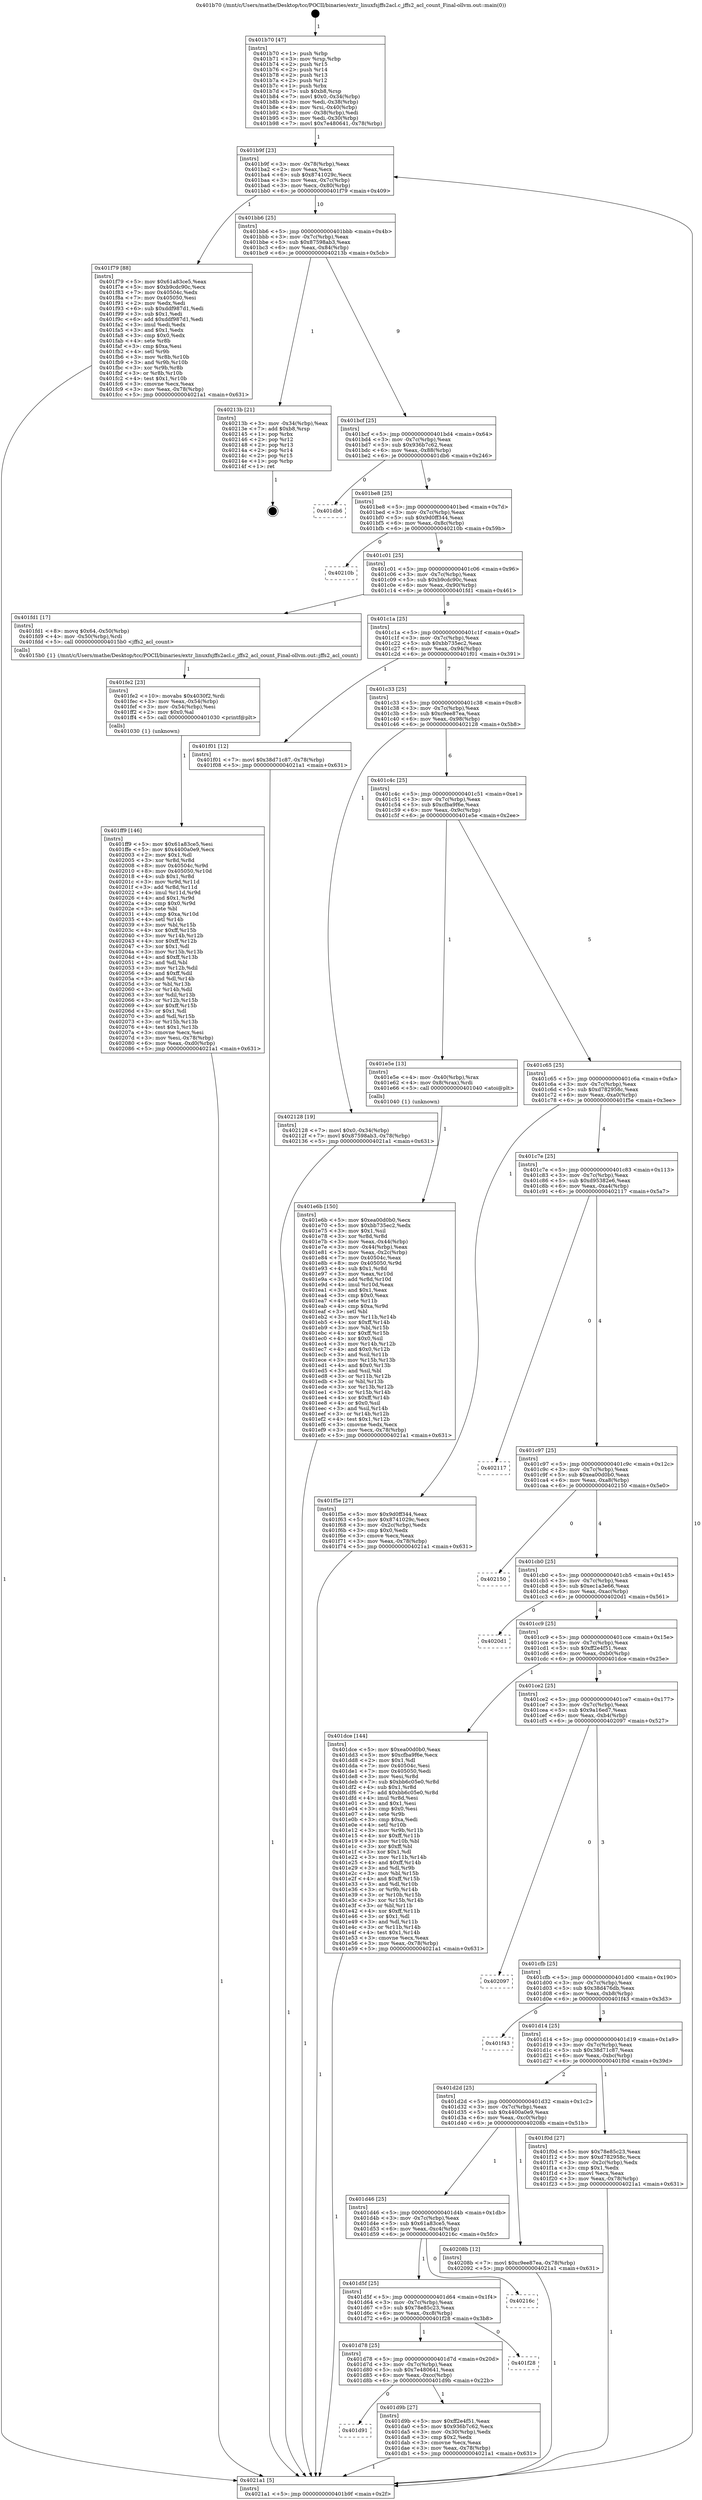 digraph "0x401b70" {
  label = "0x401b70 (/mnt/c/Users/mathe/Desktop/tcc/POCII/binaries/extr_linuxfsjffs2acl.c_jffs2_acl_count_Final-ollvm.out::main(0))"
  labelloc = "t"
  node[shape=record]

  Entry [label="",width=0.3,height=0.3,shape=circle,fillcolor=black,style=filled]
  "0x401b9f" [label="{
     0x401b9f [23]\l
     | [instrs]\l
     &nbsp;&nbsp;0x401b9f \<+3\>: mov -0x78(%rbp),%eax\l
     &nbsp;&nbsp;0x401ba2 \<+2\>: mov %eax,%ecx\l
     &nbsp;&nbsp;0x401ba4 \<+6\>: sub $0x8741029c,%ecx\l
     &nbsp;&nbsp;0x401baa \<+3\>: mov %eax,-0x7c(%rbp)\l
     &nbsp;&nbsp;0x401bad \<+3\>: mov %ecx,-0x80(%rbp)\l
     &nbsp;&nbsp;0x401bb0 \<+6\>: je 0000000000401f79 \<main+0x409\>\l
  }"]
  "0x401f79" [label="{
     0x401f79 [88]\l
     | [instrs]\l
     &nbsp;&nbsp;0x401f79 \<+5\>: mov $0x61a83ce5,%eax\l
     &nbsp;&nbsp;0x401f7e \<+5\>: mov $0xb9cdc90c,%ecx\l
     &nbsp;&nbsp;0x401f83 \<+7\>: mov 0x40504c,%edx\l
     &nbsp;&nbsp;0x401f8a \<+7\>: mov 0x405050,%esi\l
     &nbsp;&nbsp;0x401f91 \<+2\>: mov %edx,%edi\l
     &nbsp;&nbsp;0x401f93 \<+6\>: sub $0xddf987d1,%edi\l
     &nbsp;&nbsp;0x401f99 \<+3\>: sub $0x1,%edi\l
     &nbsp;&nbsp;0x401f9c \<+6\>: add $0xddf987d1,%edi\l
     &nbsp;&nbsp;0x401fa2 \<+3\>: imul %edi,%edx\l
     &nbsp;&nbsp;0x401fa5 \<+3\>: and $0x1,%edx\l
     &nbsp;&nbsp;0x401fa8 \<+3\>: cmp $0x0,%edx\l
     &nbsp;&nbsp;0x401fab \<+4\>: sete %r8b\l
     &nbsp;&nbsp;0x401faf \<+3\>: cmp $0xa,%esi\l
     &nbsp;&nbsp;0x401fb2 \<+4\>: setl %r9b\l
     &nbsp;&nbsp;0x401fb6 \<+3\>: mov %r8b,%r10b\l
     &nbsp;&nbsp;0x401fb9 \<+3\>: and %r9b,%r10b\l
     &nbsp;&nbsp;0x401fbc \<+3\>: xor %r9b,%r8b\l
     &nbsp;&nbsp;0x401fbf \<+3\>: or %r8b,%r10b\l
     &nbsp;&nbsp;0x401fc2 \<+4\>: test $0x1,%r10b\l
     &nbsp;&nbsp;0x401fc6 \<+3\>: cmovne %ecx,%eax\l
     &nbsp;&nbsp;0x401fc9 \<+3\>: mov %eax,-0x78(%rbp)\l
     &nbsp;&nbsp;0x401fcc \<+5\>: jmp 00000000004021a1 \<main+0x631\>\l
  }"]
  "0x401bb6" [label="{
     0x401bb6 [25]\l
     | [instrs]\l
     &nbsp;&nbsp;0x401bb6 \<+5\>: jmp 0000000000401bbb \<main+0x4b\>\l
     &nbsp;&nbsp;0x401bbb \<+3\>: mov -0x7c(%rbp),%eax\l
     &nbsp;&nbsp;0x401bbe \<+5\>: sub $0x87598ab3,%eax\l
     &nbsp;&nbsp;0x401bc3 \<+6\>: mov %eax,-0x84(%rbp)\l
     &nbsp;&nbsp;0x401bc9 \<+6\>: je 000000000040213b \<main+0x5cb\>\l
  }"]
  Exit [label="",width=0.3,height=0.3,shape=circle,fillcolor=black,style=filled,peripheries=2]
  "0x40213b" [label="{
     0x40213b [21]\l
     | [instrs]\l
     &nbsp;&nbsp;0x40213b \<+3\>: mov -0x34(%rbp),%eax\l
     &nbsp;&nbsp;0x40213e \<+7\>: add $0xb8,%rsp\l
     &nbsp;&nbsp;0x402145 \<+1\>: pop %rbx\l
     &nbsp;&nbsp;0x402146 \<+2\>: pop %r12\l
     &nbsp;&nbsp;0x402148 \<+2\>: pop %r13\l
     &nbsp;&nbsp;0x40214a \<+2\>: pop %r14\l
     &nbsp;&nbsp;0x40214c \<+2\>: pop %r15\l
     &nbsp;&nbsp;0x40214e \<+1\>: pop %rbp\l
     &nbsp;&nbsp;0x40214f \<+1\>: ret\l
  }"]
  "0x401bcf" [label="{
     0x401bcf [25]\l
     | [instrs]\l
     &nbsp;&nbsp;0x401bcf \<+5\>: jmp 0000000000401bd4 \<main+0x64\>\l
     &nbsp;&nbsp;0x401bd4 \<+3\>: mov -0x7c(%rbp),%eax\l
     &nbsp;&nbsp;0x401bd7 \<+5\>: sub $0x936b7c62,%eax\l
     &nbsp;&nbsp;0x401bdc \<+6\>: mov %eax,-0x88(%rbp)\l
     &nbsp;&nbsp;0x401be2 \<+6\>: je 0000000000401db6 \<main+0x246\>\l
  }"]
  "0x401ff9" [label="{
     0x401ff9 [146]\l
     | [instrs]\l
     &nbsp;&nbsp;0x401ff9 \<+5\>: mov $0x61a83ce5,%esi\l
     &nbsp;&nbsp;0x401ffe \<+5\>: mov $0x4400a0e9,%ecx\l
     &nbsp;&nbsp;0x402003 \<+2\>: mov $0x1,%dl\l
     &nbsp;&nbsp;0x402005 \<+3\>: xor %r8d,%r8d\l
     &nbsp;&nbsp;0x402008 \<+8\>: mov 0x40504c,%r9d\l
     &nbsp;&nbsp;0x402010 \<+8\>: mov 0x405050,%r10d\l
     &nbsp;&nbsp;0x402018 \<+4\>: sub $0x1,%r8d\l
     &nbsp;&nbsp;0x40201c \<+3\>: mov %r9d,%r11d\l
     &nbsp;&nbsp;0x40201f \<+3\>: add %r8d,%r11d\l
     &nbsp;&nbsp;0x402022 \<+4\>: imul %r11d,%r9d\l
     &nbsp;&nbsp;0x402026 \<+4\>: and $0x1,%r9d\l
     &nbsp;&nbsp;0x40202a \<+4\>: cmp $0x0,%r9d\l
     &nbsp;&nbsp;0x40202e \<+3\>: sete %bl\l
     &nbsp;&nbsp;0x402031 \<+4\>: cmp $0xa,%r10d\l
     &nbsp;&nbsp;0x402035 \<+4\>: setl %r14b\l
     &nbsp;&nbsp;0x402039 \<+3\>: mov %bl,%r15b\l
     &nbsp;&nbsp;0x40203c \<+4\>: xor $0xff,%r15b\l
     &nbsp;&nbsp;0x402040 \<+3\>: mov %r14b,%r12b\l
     &nbsp;&nbsp;0x402043 \<+4\>: xor $0xff,%r12b\l
     &nbsp;&nbsp;0x402047 \<+3\>: xor $0x1,%dl\l
     &nbsp;&nbsp;0x40204a \<+3\>: mov %r15b,%r13b\l
     &nbsp;&nbsp;0x40204d \<+4\>: and $0xff,%r13b\l
     &nbsp;&nbsp;0x402051 \<+2\>: and %dl,%bl\l
     &nbsp;&nbsp;0x402053 \<+3\>: mov %r12b,%dil\l
     &nbsp;&nbsp;0x402056 \<+4\>: and $0xff,%dil\l
     &nbsp;&nbsp;0x40205a \<+3\>: and %dl,%r14b\l
     &nbsp;&nbsp;0x40205d \<+3\>: or %bl,%r13b\l
     &nbsp;&nbsp;0x402060 \<+3\>: or %r14b,%dil\l
     &nbsp;&nbsp;0x402063 \<+3\>: xor %dil,%r13b\l
     &nbsp;&nbsp;0x402066 \<+3\>: or %r12b,%r15b\l
     &nbsp;&nbsp;0x402069 \<+4\>: xor $0xff,%r15b\l
     &nbsp;&nbsp;0x40206d \<+3\>: or $0x1,%dl\l
     &nbsp;&nbsp;0x402070 \<+3\>: and %dl,%r15b\l
     &nbsp;&nbsp;0x402073 \<+3\>: or %r15b,%r13b\l
     &nbsp;&nbsp;0x402076 \<+4\>: test $0x1,%r13b\l
     &nbsp;&nbsp;0x40207a \<+3\>: cmovne %ecx,%esi\l
     &nbsp;&nbsp;0x40207d \<+3\>: mov %esi,-0x78(%rbp)\l
     &nbsp;&nbsp;0x402080 \<+6\>: mov %eax,-0xd0(%rbp)\l
     &nbsp;&nbsp;0x402086 \<+5\>: jmp 00000000004021a1 \<main+0x631\>\l
  }"]
  "0x401db6" [label="{
     0x401db6\l
  }", style=dashed]
  "0x401be8" [label="{
     0x401be8 [25]\l
     | [instrs]\l
     &nbsp;&nbsp;0x401be8 \<+5\>: jmp 0000000000401bed \<main+0x7d\>\l
     &nbsp;&nbsp;0x401bed \<+3\>: mov -0x7c(%rbp),%eax\l
     &nbsp;&nbsp;0x401bf0 \<+5\>: sub $0x9d0ff344,%eax\l
     &nbsp;&nbsp;0x401bf5 \<+6\>: mov %eax,-0x8c(%rbp)\l
     &nbsp;&nbsp;0x401bfb \<+6\>: je 000000000040210b \<main+0x59b\>\l
  }"]
  "0x401fe2" [label="{
     0x401fe2 [23]\l
     | [instrs]\l
     &nbsp;&nbsp;0x401fe2 \<+10\>: movabs $0x4030f2,%rdi\l
     &nbsp;&nbsp;0x401fec \<+3\>: mov %eax,-0x54(%rbp)\l
     &nbsp;&nbsp;0x401fef \<+3\>: mov -0x54(%rbp),%esi\l
     &nbsp;&nbsp;0x401ff2 \<+2\>: mov $0x0,%al\l
     &nbsp;&nbsp;0x401ff4 \<+5\>: call 0000000000401030 \<printf@plt\>\l
     | [calls]\l
     &nbsp;&nbsp;0x401030 \{1\} (unknown)\l
  }"]
  "0x40210b" [label="{
     0x40210b\l
  }", style=dashed]
  "0x401c01" [label="{
     0x401c01 [25]\l
     | [instrs]\l
     &nbsp;&nbsp;0x401c01 \<+5\>: jmp 0000000000401c06 \<main+0x96\>\l
     &nbsp;&nbsp;0x401c06 \<+3\>: mov -0x7c(%rbp),%eax\l
     &nbsp;&nbsp;0x401c09 \<+5\>: sub $0xb9cdc90c,%eax\l
     &nbsp;&nbsp;0x401c0e \<+6\>: mov %eax,-0x90(%rbp)\l
     &nbsp;&nbsp;0x401c14 \<+6\>: je 0000000000401fd1 \<main+0x461\>\l
  }"]
  "0x401e6b" [label="{
     0x401e6b [150]\l
     | [instrs]\l
     &nbsp;&nbsp;0x401e6b \<+5\>: mov $0xea00d0b0,%ecx\l
     &nbsp;&nbsp;0x401e70 \<+5\>: mov $0xbb735ec2,%edx\l
     &nbsp;&nbsp;0x401e75 \<+3\>: mov $0x1,%sil\l
     &nbsp;&nbsp;0x401e78 \<+3\>: xor %r8d,%r8d\l
     &nbsp;&nbsp;0x401e7b \<+3\>: mov %eax,-0x44(%rbp)\l
     &nbsp;&nbsp;0x401e7e \<+3\>: mov -0x44(%rbp),%eax\l
     &nbsp;&nbsp;0x401e81 \<+3\>: mov %eax,-0x2c(%rbp)\l
     &nbsp;&nbsp;0x401e84 \<+7\>: mov 0x40504c,%eax\l
     &nbsp;&nbsp;0x401e8b \<+8\>: mov 0x405050,%r9d\l
     &nbsp;&nbsp;0x401e93 \<+4\>: sub $0x1,%r8d\l
     &nbsp;&nbsp;0x401e97 \<+3\>: mov %eax,%r10d\l
     &nbsp;&nbsp;0x401e9a \<+3\>: add %r8d,%r10d\l
     &nbsp;&nbsp;0x401e9d \<+4\>: imul %r10d,%eax\l
     &nbsp;&nbsp;0x401ea1 \<+3\>: and $0x1,%eax\l
     &nbsp;&nbsp;0x401ea4 \<+3\>: cmp $0x0,%eax\l
     &nbsp;&nbsp;0x401ea7 \<+4\>: sete %r11b\l
     &nbsp;&nbsp;0x401eab \<+4\>: cmp $0xa,%r9d\l
     &nbsp;&nbsp;0x401eaf \<+3\>: setl %bl\l
     &nbsp;&nbsp;0x401eb2 \<+3\>: mov %r11b,%r14b\l
     &nbsp;&nbsp;0x401eb5 \<+4\>: xor $0xff,%r14b\l
     &nbsp;&nbsp;0x401eb9 \<+3\>: mov %bl,%r15b\l
     &nbsp;&nbsp;0x401ebc \<+4\>: xor $0xff,%r15b\l
     &nbsp;&nbsp;0x401ec0 \<+4\>: xor $0x0,%sil\l
     &nbsp;&nbsp;0x401ec4 \<+3\>: mov %r14b,%r12b\l
     &nbsp;&nbsp;0x401ec7 \<+4\>: and $0x0,%r12b\l
     &nbsp;&nbsp;0x401ecb \<+3\>: and %sil,%r11b\l
     &nbsp;&nbsp;0x401ece \<+3\>: mov %r15b,%r13b\l
     &nbsp;&nbsp;0x401ed1 \<+4\>: and $0x0,%r13b\l
     &nbsp;&nbsp;0x401ed5 \<+3\>: and %sil,%bl\l
     &nbsp;&nbsp;0x401ed8 \<+3\>: or %r11b,%r12b\l
     &nbsp;&nbsp;0x401edb \<+3\>: or %bl,%r13b\l
     &nbsp;&nbsp;0x401ede \<+3\>: xor %r13b,%r12b\l
     &nbsp;&nbsp;0x401ee1 \<+3\>: or %r15b,%r14b\l
     &nbsp;&nbsp;0x401ee4 \<+4\>: xor $0xff,%r14b\l
     &nbsp;&nbsp;0x401ee8 \<+4\>: or $0x0,%sil\l
     &nbsp;&nbsp;0x401eec \<+3\>: and %sil,%r14b\l
     &nbsp;&nbsp;0x401eef \<+3\>: or %r14b,%r12b\l
     &nbsp;&nbsp;0x401ef2 \<+4\>: test $0x1,%r12b\l
     &nbsp;&nbsp;0x401ef6 \<+3\>: cmovne %edx,%ecx\l
     &nbsp;&nbsp;0x401ef9 \<+3\>: mov %ecx,-0x78(%rbp)\l
     &nbsp;&nbsp;0x401efc \<+5\>: jmp 00000000004021a1 \<main+0x631\>\l
  }"]
  "0x401fd1" [label="{
     0x401fd1 [17]\l
     | [instrs]\l
     &nbsp;&nbsp;0x401fd1 \<+8\>: movq $0x64,-0x50(%rbp)\l
     &nbsp;&nbsp;0x401fd9 \<+4\>: mov -0x50(%rbp),%rdi\l
     &nbsp;&nbsp;0x401fdd \<+5\>: call 00000000004015b0 \<jffs2_acl_count\>\l
     | [calls]\l
     &nbsp;&nbsp;0x4015b0 \{1\} (/mnt/c/Users/mathe/Desktop/tcc/POCII/binaries/extr_linuxfsjffs2acl.c_jffs2_acl_count_Final-ollvm.out::jffs2_acl_count)\l
  }"]
  "0x401c1a" [label="{
     0x401c1a [25]\l
     | [instrs]\l
     &nbsp;&nbsp;0x401c1a \<+5\>: jmp 0000000000401c1f \<main+0xaf\>\l
     &nbsp;&nbsp;0x401c1f \<+3\>: mov -0x7c(%rbp),%eax\l
     &nbsp;&nbsp;0x401c22 \<+5\>: sub $0xbb735ec2,%eax\l
     &nbsp;&nbsp;0x401c27 \<+6\>: mov %eax,-0x94(%rbp)\l
     &nbsp;&nbsp;0x401c2d \<+6\>: je 0000000000401f01 \<main+0x391\>\l
  }"]
  "0x401b70" [label="{
     0x401b70 [47]\l
     | [instrs]\l
     &nbsp;&nbsp;0x401b70 \<+1\>: push %rbp\l
     &nbsp;&nbsp;0x401b71 \<+3\>: mov %rsp,%rbp\l
     &nbsp;&nbsp;0x401b74 \<+2\>: push %r15\l
     &nbsp;&nbsp;0x401b76 \<+2\>: push %r14\l
     &nbsp;&nbsp;0x401b78 \<+2\>: push %r13\l
     &nbsp;&nbsp;0x401b7a \<+2\>: push %r12\l
     &nbsp;&nbsp;0x401b7c \<+1\>: push %rbx\l
     &nbsp;&nbsp;0x401b7d \<+7\>: sub $0xb8,%rsp\l
     &nbsp;&nbsp;0x401b84 \<+7\>: movl $0x0,-0x34(%rbp)\l
     &nbsp;&nbsp;0x401b8b \<+3\>: mov %edi,-0x38(%rbp)\l
     &nbsp;&nbsp;0x401b8e \<+4\>: mov %rsi,-0x40(%rbp)\l
     &nbsp;&nbsp;0x401b92 \<+3\>: mov -0x38(%rbp),%edi\l
     &nbsp;&nbsp;0x401b95 \<+3\>: mov %edi,-0x30(%rbp)\l
     &nbsp;&nbsp;0x401b98 \<+7\>: movl $0x7e480641,-0x78(%rbp)\l
  }"]
  "0x401f01" [label="{
     0x401f01 [12]\l
     | [instrs]\l
     &nbsp;&nbsp;0x401f01 \<+7\>: movl $0x38d71c87,-0x78(%rbp)\l
     &nbsp;&nbsp;0x401f08 \<+5\>: jmp 00000000004021a1 \<main+0x631\>\l
  }"]
  "0x401c33" [label="{
     0x401c33 [25]\l
     | [instrs]\l
     &nbsp;&nbsp;0x401c33 \<+5\>: jmp 0000000000401c38 \<main+0xc8\>\l
     &nbsp;&nbsp;0x401c38 \<+3\>: mov -0x7c(%rbp),%eax\l
     &nbsp;&nbsp;0x401c3b \<+5\>: sub $0xc9ee87ea,%eax\l
     &nbsp;&nbsp;0x401c40 \<+6\>: mov %eax,-0x98(%rbp)\l
     &nbsp;&nbsp;0x401c46 \<+6\>: je 0000000000402128 \<main+0x5b8\>\l
  }"]
  "0x4021a1" [label="{
     0x4021a1 [5]\l
     | [instrs]\l
     &nbsp;&nbsp;0x4021a1 \<+5\>: jmp 0000000000401b9f \<main+0x2f\>\l
  }"]
  "0x402128" [label="{
     0x402128 [19]\l
     | [instrs]\l
     &nbsp;&nbsp;0x402128 \<+7\>: movl $0x0,-0x34(%rbp)\l
     &nbsp;&nbsp;0x40212f \<+7\>: movl $0x87598ab3,-0x78(%rbp)\l
     &nbsp;&nbsp;0x402136 \<+5\>: jmp 00000000004021a1 \<main+0x631\>\l
  }"]
  "0x401c4c" [label="{
     0x401c4c [25]\l
     | [instrs]\l
     &nbsp;&nbsp;0x401c4c \<+5\>: jmp 0000000000401c51 \<main+0xe1\>\l
     &nbsp;&nbsp;0x401c51 \<+3\>: mov -0x7c(%rbp),%eax\l
     &nbsp;&nbsp;0x401c54 \<+5\>: sub $0xcfba9f6e,%eax\l
     &nbsp;&nbsp;0x401c59 \<+6\>: mov %eax,-0x9c(%rbp)\l
     &nbsp;&nbsp;0x401c5f \<+6\>: je 0000000000401e5e \<main+0x2ee\>\l
  }"]
  "0x401d91" [label="{
     0x401d91\l
  }", style=dashed]
  "0x401e5e" [label="{
     0x401e5e [13]\l
     | [instrs]\l
     &nbsp;&nbsp;0x401e5e \<+4\>: mov -0x40(%rbp),%rax\l
     &nbsp;&nbsp;0x401e62 \<+4\>: mov 0x8(%rax),%rdi\l
     &nbsp;&nbsp;0x401e66 \<+5\>: call 0000000000401040 \<atoi@plt\>\l
     | [calls]\l
     &nbsp;&nbsp;0x401040 \{1\} (unknown)\l
  }"]
  "0x401c65" [label="{
     0x401c65 [25]\l
     | [instrs]\l
     &nbsp;&nbsp;0x401c65 \<+5\>: jmp 0000000000401c6a \<main+0xfa\>\l
     &nbsp;&nbsp;0x401c6a \<+3\>: mov -0x7c(%rbp),%eax\l
     &nbsp;&nbsp;0x401c6d \<+5\>: sub $0xd782958c,%eax\l
     &nbsp;&nbsp;0x401c72 \<+6\>: mov %eax,-0xa0(%rbp)\l
     &nbsp;&nbsp;0x401c78 \<+6\>: je 0000000000401f5e \<main+0x3ee\>\l
  }"]
  "0x401d9b" [label="{
     0x401d9b [27]\l
     | [instrs]\l
     &nbsp;&nbsp;0x401d9b \<+5\>: mov $0xff2e4f51,%eax\l
     &nbsp;&nbsp;0x401da0 \<+5\>: mov $0x936b7c62,%ecx\l
     &nbsp;&nbsp;0x401da5 \<+3\>: mov -0x30(%rbp),%edx\l
     &nbsp;&nbsp;0x401da8 \<+3\>: cmp $0x2,%edx\l
     &nbsp;&nbsp;0x401dab \<+3\>: cmovne %ecx,%eax\l
     &nbsp;&nbsp;0x401dae \<+3\>: mov %eax,-0x78(%rbp)\l
     &nbsp;&nbsp;0x401db1 \<+5\>: jmp 00000000004021a1 \<main+0x631\>\l
  }"]
  "0x401f5e" [label="{
     0x401f5e [27]\l
     | [instrs]\l
     &nbsp;&nbsp;0x401f5e \<+5\>: mov $0x9d0ff344,%eax\l
     &nbsp;&nbsp;0x401f63 \<+5\>: mov $0x8741029c,%ecx\l
     &nbsp;&nbsp;0x401f68 \<+3\>: mov -0x2c(%rbp),%edx\l
     &nbsp;&nbsp;0x401f6b \<+3\>: cmp $0x0,%edx\l
     &nbsp;&nbsp;0x401f6e \<+3\>: cmove %ecx,%eax\l
     &nbsp;&nbsp;0x401f71 \<+3\>: mov %eax,-0x78(%rbp)\l
     &nbsp;&nbsp;0x401f74 \<+5\>: jmp 00000000004021a1 \<main+0x631\>\l
  }"]
  "0x401c7e" [label="{
     0x401c7e [25]\l
     | [instrs]\l
     &nbsp;&nbsp;0x401c7e \<+5\>: jmp 0000000000401c83 \<main+0x113\>\l
     &nbsp;&nbsp;0x401c83 \<+3\>: mov -0x7c(%rbp),%eax\l
     &nbsp;&nbsp;0x401c86 \<+5\>: sub $0xd95382e6,%eax\l
     &nbsp;&nbsp;0x401c8b \<+6\>: mov %eax,-0xa4(%rbp)\l
     &nbsp;&nbsp;0x401c91 \<+6\>: je 0000000000402117 \<main+0x5a7\>\l
  }"]
  "0x401d78" [label="{
     0x401d78 [25]\l
     | [instrs]\l
     &nbsp;&nbsp;0x401d78 \<+5\>: jmp 0000000000401d7d \<main+0x20d\>\l
     &nbsp;&nbsp;0x401d7d \<+3\>: mov -0x7c(%rbp),%eax\l
     &nbsp;&nbsp;0x401d80 \<+5\>: sub $0x7e480641,%eax\l
     &nbsp;&nbsp;0x401d85 \<+6\>: mov %eax,-0xcc(%rbp)\l
     &nbsp;&nbsp;0x401d8b \<+6\>: je 0000000000401d9b \<main+0x22b\>\l
  }"]
  "0x402117" [label="{
     0x402117\l
  }", style=dashed]
  "0x401c97" [label="{
     0x401c97 [25]\l
     | [instrs]\l
     &nbsp;&nbsp;0x401c97 \<+5\>: jmp 0000000000401c9c \<main+0x12c\>\l
     &nbsp;&nbsp;0x401c9c \<+3\>: mov -0x7c(%rbp),%eax\l
     &nbsp;&nbsp;0x401c9f \<+5\>: sub $0xea00d0b0,%eax\l
     &nbsp;&nbsp;0x401ca4 \<+6\>: mov %eax,-0xa8(%rbp)\l
     &nbsp;&nbsp;0x401caa \<+6\>: je 0000000000402150 \<main+0x5e0\>\l
  }"]
  "0x401f28" [label="{
     0x401f28\l
  }", style=dashed]
  "0x402150" [label="{
     0x402150\l
  }", style=dashed]
  "0x401cb0" [label="{
     0x401cb0 [25]\l
     | [instrs]\l
     &nbsp;&nbsp;0x401cb0 \<+5\>: jmp 0000000000401cb5 \<main+0x145\>\l
     &nbsp;&nbsp;0x401cb5 \<+3\>: mov -0x7c(%rbp),%eax\l
     &nbsp;&nbsp;0x401cb8 \<+5\>: sub $0xec1a3e66,%eax\l
     &nbsp;&nbsp;0x401cbd \<+6\>: mov %eax,-0xac(%rbp)\l
     &nbsp;&nbsp;0x401cc3 \<+6\>: je 00000000004020d1 \<main+0x561\>\l
  }"]
  "0x401d5f" [label="{
     0x401d5f [25]\l
     | [instrs]\l
     &nbsp;&nbsp;0x401d5f \<+5\>: jmp 0000000000401d64 \<main+0x1f4\>\l
     &nbsp;&nbsp;0x401d64 \<+3\>: mov -0x7c(%rbp),%eax\l
     &nbsp;&nbsp;0x401d67 \<+5\>: sub $0x78e85c23,%eax\l
     &nbsp;&nbsp;0x401d6c \<+6\>: mov %eax,-0xc8(%rbp)\l
     &nbsp;&nbsp;0x401d72 \<+6\>: je 0000000000401f28 \<main+0x3b8\>\l
  }"]
  "0x4020d1" [label="{
     0x4020d1\l
  }", style=dashed]
  "0x401cc9" [label="{
     0x401cc9 [25]\l
     | [instrs]\l
     &nbsp;&nbsp;0x401cc9 \<+5\>: jmp 0000000000401cce \<main+0x15e\>\l
     &nbsp;&nbsp;0x401cce \<+3\>: mov -0x7c(%rbp),%eax\l
     &nbsp;&nbsp;0x401cd1 \<+5\>: sub $0xff2e4f51,%eax\l
     &nbsp;&nbsp;0x401cd6 \<+6\>: mov %eax,-0xb0(%rbp)\l
     &nbsp;&nbsp;0x401cdc \<+6\>: je 0000000000401dce \<main+0x25e\>\l
  }"]
  "0x40216c" [label="{
     0x40216c\l
  }", style=dashed]
  "0x401dce" [label="{
     0x401dce [144]\l
     | [instrs]\l
     &nbsp;&nbsp;0x401dce \<+5\>: mov $0xea00d0b0,%eax\l
     &nbsp;&nbsp;0x401dd3 \<+5\>: mov $0xcfba9f6e,%ecx\l
     &nbsp;&nbsp;0x401dd8 \<+2\>: mov $0x1,%dl\l
     &nbsp;&nbsp;0x401dda \<+7\>: mov 0x40504c,%esi\l
     &nbsp;&nbsp;0x401de1 \<+7\>: mov 0x405050,%edi\l
     &nbsp;&nbsp;0x401de8 \<+3\>: mov %esi,%r8d\l
     &nbsp;&nbsp;0x401deb \<+7\>: sub $0xbb6c05e0,%r8d\l
     &nbsp;&nbsp;0x401df2 \<+4\>: sub $0x1,%r8d\l
     &nbsp;&nbsp;0x401df6 \<+7\>: add $0xbb6c05e0,%r8d\l
     &nbsp;&nbsp;0x401dfd \<+4\>: imul %r8d,%esi\l
     &nbsp;&nbsp;0x401e01 \<+3\>: and $0x1,%esi\l
     &nbsp;&nbsp;0x401e04 \<+3\>: cmp $0x0,%esi\l
     &nbsp;&nbsp;0x401e07 \<+4\>: sete %r9b\l
     &nbsp;&nbsp;0x401e0b \<+3\>: cmp $0xa,%edi\l
     &nbsp;&nbsp;0x401e0e \<+4\>: setl %r10b\l
     &nbsp;&nbsp;0x401e12 \<+3\>: mov %r9b,%r11b\l
     &nbsp;&nbsp;0x401e15 \<+4\>: xor $0xff,%r11b\l
     &nbsp;&nbsp;0x401e19 \<+3\>: mov %r10b,%bl\l
     &nbsp;&nbsp;0x401e1c \<+3\>: xor $0xff,%bl\l
     &nbsp;&nbsp;0x401e1f \<+3\>: xor $0x1,%dl\l
     &nbsp;&nbsp;0x401e22 \<+3\>: mov %r11b,%r14b\l
     &nbsp;&nbsp;0x401e25 \<+4\>: and $0xff,%r14b\l
     &nbsp;&nbsp;0x401e29 \<+3\>: and %dl,%r9b\l
     &nbsp;&nbsp;0x401e2c \<+3\>: mov %bl,%r15b\l
     &nbsp;&nbsp;0x401e2f \<+4\>: and $0xff,%r15b\l
     &nbsp;&nbsp;0x401e33 \<+3\>: and %dl,%r10b\l
     &nbsp;&nbsp;0x401e36 \<+3\>: or %r9b,%r14b\l
     &nbsp;&nbsp;0x401e39 \<+3\>: or %r10b,%r15b\l
     &nbsp;&nbsp;0x401e3c \<+3\>: xor %r15b,%r14b\l
     &nbsp;&nbsp;0x401e3f \<+3\>: or %bl,%r11b\l
     &nbsp;&nbsp;0x401e42 \<+4\>: xor $0xff,%r11b\l
     &nbsp;&nbsp;0x401e46 \<+3\>: or $0x1,%dl\l
     &nbsp;&nbsp;0x401e49 \<+3\>: and %dl,%r11b\l
     &nbsp;&nbsp;0x401e4c \<+3\>: or %r11b,%r14b\l
     &nbsp;&nbsp;0x401e4f \<+4\>: test $0x1,%r14b\l
     &nbsp;&nbsp;0x401e53 \<+3\>: cmovne %ecx,%eax\l
     &nbsp;&nbsp;0x401e56 \<+3\>: mov %eax,-0x78(%rbp)\l
     &nbsp;&nbsp;0x401e59 \<+5\>: jmp 00000000004021a1 \<main+0x631\>\l
  }"]
  "0x401ce2" [label="{
     0x401ce2 [25]\l
     | [instrs]\l
     &nbsp;&nbsp;0x401ce2 \<+5\>: jmp 0000000000401ce7 \<main+0x177\>\l
     &nbsp;&nbsp;0x401ce7 \<+3\>: mov -0x7c(%rbp),%eax\l
     &nbsp;&nbsp;0x401cea \<+5\>: sub $0x9a16ed7,%eax\l
     &nbsp;&nbsp;0x401cef \<+6\>: mov %eax,-0xb4(%rbp)\l
     &nbsp;&nbsp;0x401cf5 \<+6\>: je 0000000000402097 \<main+0x527\>\l
  }"]
  "0x401d46" [label="{
     0x401d46 [25]\l
     | [instrs]\l
     &nbsp;&nbsp;0x401d46 \<+5\>: jmp 0000000000401d4b \<main+0x1db\>\l
     &nbsp;&nbsp;0x401d4b \<+3\>: mov -0x7c(%rbp),%eax\l
     &nbsp;&nbsp;0x401d4e \<+5\>: sub $0x61a83ce5,%eax\l
     &nbsp;&nbsp;0x401d53 \<+6\>: mov %eax,-0xc4(%rbp)\l
     &nbsp;&nbsp;0x401d59 \<+6\>: je 000000000040216c \<main+0x5fc\>\l
  }"]
  "0x402097" [label="{
     0x402097\l
  }", style=dashed]
  "0x401cfb" [label="{
     0x401cfb [25]\l
     | [instrs]\l
     &nbsp;&nbsp;0x401cfb \<+5\>: jmp 0000000000401d00 \<main+0x190\>\l
     &nbsp;&nbsp;0x401d00 \<+3\>: mov -0x7c(%rbp),%eax\l
     &nbsp;&nbsp;0x401d03 \<+5\>: sub $0x38d476db,%eax\l
     &nbsp;&nbsp;0x401d08 \<+6\>: mov %eax,-0xb8(%rbp)\l
     &nbsp;&nbsp;0x401d0e \<+6\>: je 0000000000401f43 \<main+0x3d3\>\l
  }"]
  "0x40208b" [label="{
     0x40208b [12]\l
     | [instrs]\l
     &nbsp;&nbsp;0x40208b \<+7\>: movl $0xc9ee87ea,-0x78(%rbp)\l
     &nbsp;&nbsp;0x402092 \<+5\>: jmp 00000000004021a1 \<main+0x631\>\l
  }"]
  "0x401f43" [label="{
     0x401f43\l
  }", style=dashed]
  "0x401d14" [label="{
     0x401d14 [25]\l
     | [instrs]\l
     &nbsp;&nbsp;0x401d14 \<+5\>: jmp 0000000000401d19 \<main+0x1a9\>\l
     &nbsp;&nbsp;0x401d19 \<+3\>: mov -0x7c(%rbp),%eax\l
     &nbsp;&nbsp;0x401d1c \<+5\>: sub $0x38d71c87,%eax\l
     &nbsp;&nbsp;0x401d21 \<+6\>: mov %eax,-0xbc(%rbp)\l
     &nbsp;&nbsp;0x401d27 \<+6\>: je 0000000000401f0d \<main+0x39d\>\l
  }"]
  "0x401d2d" [label="{
     0x401d2d [25]\l
     | [instrs]\l
     &nbsp;&nbsp;0x401d2d \<+5\>: jmp 0000000000401d32 \<main+0x1c2\>\l
     &nbsp;&nbsp;0x401d32 \<+3\>: mov -0x7c(%rbp),%eax\l
     &nbsp;&nbsp;0x401d35 \<+5\>: sub $0x4400a0e9,%eax\l
     &nbsp;&nbsp;0x401d3a \<+6\>: mov %eax,-0xc0(%rbp)\l
     &nbsp;&nbsp;0x401d40 \<+6\>: je 000000000040208b \<main+0x51b\>\l
  }"]
  "0x401f0d" [label="{
     0x401f0d [27]\l
     | [instrs]\l
     &nbsp;&nbsp;0x401f0d \<+5\>: mov $0x78e85c23,%eax\l
     &nbsp;&nbsp;0x401f12 \<+5\>: mov $0xd782958c,%ecx\l
     &nbsp;&nbsp;0x401f17 \<+3\>: mov -0x2c(%rbp),%edx\l
     &nbsp;&nbsp;0x401f1a \<+3\>: cmp $0x1,%edx\l
     &nbsp;&nbsp;0x401f1d \<+3\>: cmovl %ecx,%eax\l
     &nbsp;&nbsp;0x401f20 \<+3\>: mov %eax,-0x78(%rbp)\l
     &nbsp;&nbsp;0x401f23 \<+5\>: jmp 00000000004021a1 \<main+0x631\>\l
  }"]
  Entry -> "0x401b70" [label=" 1"]
  "0x401b9f" -> "0x401f79" [label=" 1"]
  "0x401b9f" -> "0x401bb6" [label=" 10"]
  "0x40213b" -> Exit [label=" 1"]
  "0x401bb6" -> "0x40213b" [label=" 1"]
  "0x401bb6" -> "0x401bcf" [label=" 9"]
  "0x402128" -> "0x4021a1" [label=" 1"]
  "0x401bcf" -> "0x401db6" [label=" 0"]
  "0x401bcf" -> "0x401be8" [label=" 9"]
  "0x40208b" -> "0x4021a1" [label=" 1"]
  "0x401be8" -> "0x40210b" [label=" 0"]
  "0x401be8" -> "0x401c01" [label=" 9"]
  "0x401ff9" -> "0x4021a1" [label=" 1"]
  "0x401c01" -> "0x401fd1" [label=" 1"]
  "0x401c01" -> "0x401c1a" [label=" 8"]
  "0x401fe2" -> "0x401ff9" [label=" 1"]
  "0x401c1a" -> "0x401f01" [label=" 1"]
  "0x401c1a" -> "0x401c33" [label=" 7"]
  "0x401fd1" -> "0x401fe2" [label=" 1"]
  "0x401c33" -> "0x402128" [label=" 1"]
  "0x401c33" -> "0x401c4c" [label=" 6"]
  "0x401f79" -> "0x4021a1" [label=" 1"]
  "0x401c4c" -> "0x401e5e" [label=" 1"]
  "0x401c4c" -> "0x401c65" [label=" 5"]
  "0x401f5e" -> "0x4021a1" [label=" 1"]
  "0x401c65" -> "0x401f5e" [label=" 1"]
  "0x401c65" -> "0x401c7e" [label=" 4"]
  "0x401f0d" -> "0x4021a1" [label=" 1"]
  "0x401c7e" -> "0x402117" [label=" 0"]
  "0x401c7e" -> "0x401c97" [label=" 4"]
  "0x401e6b" -> "0x4021a1" [label=" 1"]
  "0x401c97" -> "0x402150" [label=" 0"]
  "0x401c97" -> "0x401cb0" [label=" 4"]
  "0x401e5e" -> "0x401e6b" [label=" 1"]
  "0x401cb0" -> "0x4020d1" [label=" 0"]
  "0x401cb0" -> "0x401cc9" [label=" 4"]
  "0x4021a1" -> "0x401b9f" [label=" 10"]
  "0x401cc9" -> "0x401dce" [label=" 1"]
  "0x401cc9" -> "0x401ce2" [label=" 3"]
  "0x401b70" -> "0x401b9f" [label=" 1"]
  "0x401ce2" -> "0x402097" [label=" 0"]
  "0x401ce2" -> "0x401cfb" [label=" 3"]
  "0x401d78" -> "0x401d91" [label=" 0"]
  "0x401cfb" -> "0x401f43" [label=" 0"]
  "0x401cfb" -> "0x401d14" [label=" 3"]
  "0x401d78" -> "0x401d9b" [label=" 1"]
  "0x401d14" -> "0x401f0d" [label=" 1"]
  "0x401d14" -> "0x401d2d" [label=" 2"]
  "0x401f01" -> "0x4021a1" [label=" 1"]
  "0x401d2d" -> "0x40208b" [label=" 1"]
  "0x401d2d" -> "0x401d46" [label=" 1"]
  "0x401d9b" -> "0x4021a1" [label=" 1"]
  "0x401d46" -> "0x40216c" [label=" 0"]
  "0x401d46" -> "0x401d5f" [label=" 1"]
  "0x401dce" -> "0x4021a1" [label=" 1"]
  "0x401d5f" -> "0x401f28" [label=" 0"]
  "0x401d5f" -> "0x401d78" [label=" 1"]
}
